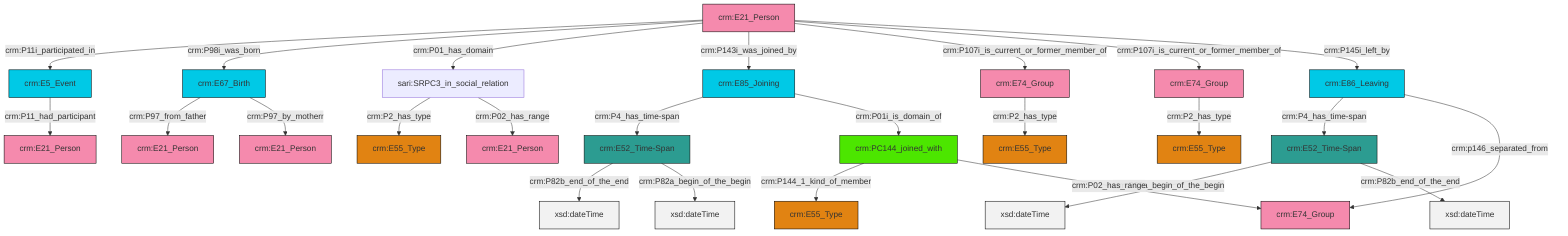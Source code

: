 graph TD
classDef Literal fill:#f2f2f2,stroke:#000000;
classDef CRM_Entity fill:#FFFFFF,stroke:#000000;
classDef Temporal_Entity fill:#00C9E6, stroke:#000000;
classDef Type fill:#E18312, stroke:#000000;
classDef Time-Span fill:#2C9C91, stroke:#000000;
classDef Appellation fill:#FFEB7F, stroke:#000000;
classDef Place fill:#008836, stroke:#000000;
classDef Persistent_Item fill:#B266B2, stroke:#000000;
classDef Conceptual_Object fill:#FFD700, stroke:#000000;
classDef Physical_Thing fill:#D2B48C, stroke:#000000;
classDef Actor fill:#f58aad, stroke:#000000;
classDef PC_Classes fill:#4ce600, stroke:#000000;
classDef Multi fill:#cccccc,stroke:#000000;

0["crm:E74_Group"]:::Actor -->|crm:P2_has_type| 1["crm:E55_Type"]:::Type
2["crm:E52_Time-Span"]:::Time-Span -->|crm:P82a_begin_of_the_begin| 3[xsd:dateTime]:::Literal
6["crm:E21_Person"]:::Actor -->|crm:P11i_participated_in| 7["crm:E5_Event"]:::Temporal_Entity
10["crm:E85_Joining"]:::Temporal_Entity -->|crm:P4_has_time-span| 11["crm:E52_Time-Span"]:::Time-Span
6["crm:E21_Person"]:::Actor -->|crm:P98i_was_born| 12["crm:E67_Birth"]:::Temporal_Entity
11["crm:E52_Time-Span"]:::Time-Span -->|crm:P82b_end_of_the_end| 13[xsd:dateTime]:::Literal
6["crm:E21_Person"]:::Actor -->|crm:P01_has_domain| 14["sari:SRPC3_in_social_relation"]:::Default
6["crm:E21_Person"]:::Actor -->|crm:P143i_was_joined_by| 10["crm:E85_Joining"]:::Temporal_Entity
7["crm:E5_Event"]:::Temporal_Entity -->|crm:P11_had_participant| 17["crm:E21_Person"]:::Actor
18["crm:E74_Group"]:::Actor -->|crm:P2_has_type| 19["crm:E55_Type"]:::Type
6["crm:E21_Person"]:::Actor -->|crm:P107i_is_current_or_former_member_of| 18["crm:E74_Group"]:::Actor
22["crm:E86_Leaving"]:::Temporal_Entity -->|crm:P4_has_time-span| 2["crm:E52_Time-Span"]:::Time-Span
22["crm:E86_Leaving"]:::Temporal_Entity -->|crm:p146_separated_from| 27["crm:E74_Group"]:::Actor
14["sari:SRPC3_in_social_relation"]:::Default -->|crm:P2_has_type| 4["crm:E55_Type"]:::Type
2["crm:E52_Time-Span"]:::Time-Span -->|crm:P82b_end_of_the_end| 29[xsd:dateTime]:::Literal
14["sari:SRPC3_in_social_relation"]:::Default -->|crm:P02_has_range| 30["crm:E21_Person"]:::Actor
12["crm:E67_Birth"]:::Temporal_Entity -->|crm:P97_from_father| 8["crm:E21_Person"]:::Actor
15["crm:PC144_joined_with"]:::PC_Classes -->|crm:P144_1_kind_of_member| 20["crm:E55_Type"]:::Type
15["crm:PC144_joined_with"]:::PC_Classes -->|crm:P02_has_range| 27["crm:E74_Group"]:::Actor
6["crm:E21_Person"]:::Actor -->|crm:P107i_is_current_or_former_member_of| 0["crm:E74_Group"]:::Actor
12["crm:E67_Birth"]:::Temporal_Entity -->|crm:P97_by_motherr| 36["crm:E21_Person"]:::Actor
11["crm:E52_Time-Span"]:::Time-Span -->|crm:P82a_begin_of_the_begin| 37[xsd:dateTime]:::Literal
6["crm:E21_Person"]:::Actor -->|crm:P145i_left_by| 22["crm:E86_Leaving"]:::Temporal_Entity
10["crm:E85_Joining"]:::Temporal_Entity -->|crm:P01i_is_domain_of| 15["crm:PC144_joined_with"]:::PC_Classes